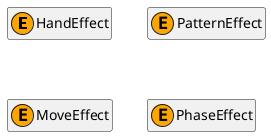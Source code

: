 @startuml
hide empty members
skinparam shadowing false

class HandEffect << (E, orange) >>

class PatternEffect << (E, orange) >>

class MoveEffect << (E, orange) >>

class PhaseEffect << (E, orange) >>

@enduml